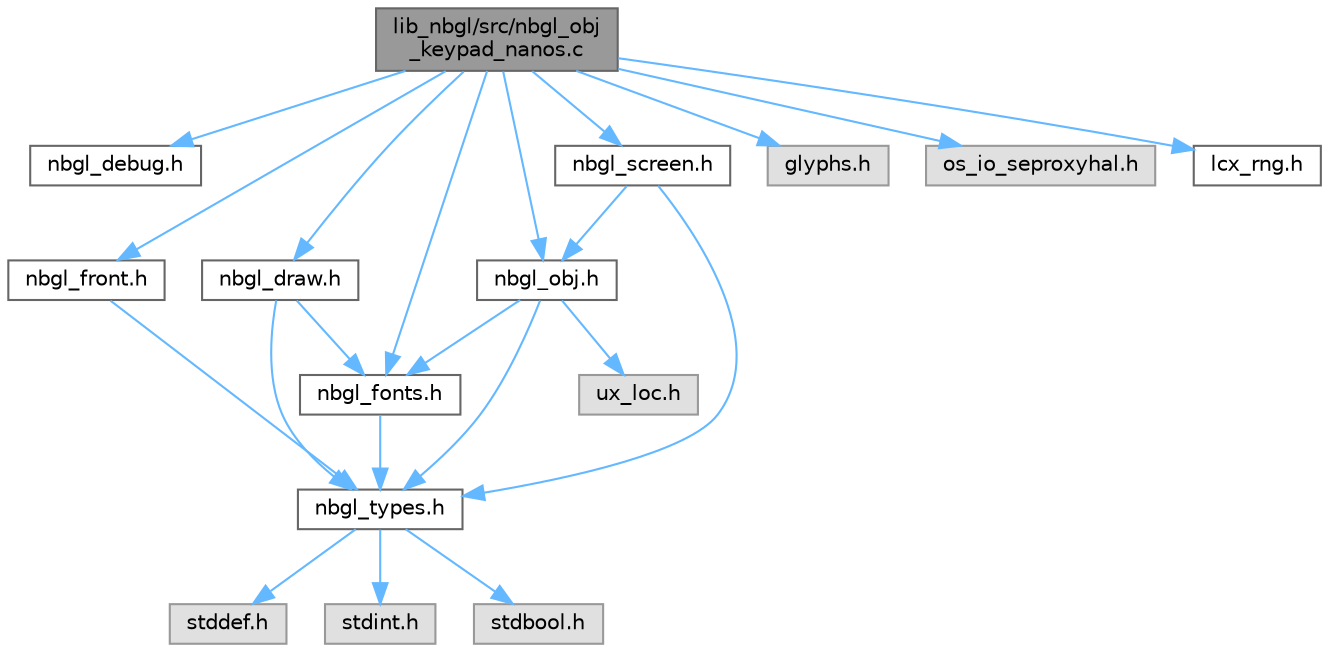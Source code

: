 digraph "lib_nbgl/src/nbgl_obj_keypad_nanos.c"
{
 // LATEX_PDF_SIZE
  bgcolor="transparent";
  edge [fontname=Helvetica,fontsize=10,labelfontname=Helvetica,labelfontsize=10];
  node [fontname=Helvetica,fontsize=10,shape=box,height=0.2,width=0.4];
  Node1 [label="lib_nbgl/src/nbgl_obj\l_keypad_nanos.c",height=0.2,width=0.4,color="gray40", fillcolor="grey60", style="filled", fontcolor="black",tooltip="The construction and key management of a keypad object for nanos."];
  Node1 -> Node2 [color="steelblue1",style="solid"];
  Node2 [label="nbgl_debug.h",height=0.2,width=0.4,color="grey40", fillcolor="white", style="filled",URL="$nbgl__debug_8h.html",tooltip="debug traces management"];
  Node1 -> Node3 [color="steelblue1",style="solid"];
  Node3 [label="nbgl_front.h",height=0.2,width=0.4,color="grey40", fillcolor="white", style="filled",URL="$nbgl__front_8h.html",tooltip="Font screen low-Level driver API, to draw elementary forms."];
  Node3 -> Node4 [color="steelblue1",style="solid"];
  Node4 [label="nbgl_types.h",height=0.2,width=0.4,color="grey40", fillcolor="white", style="filled",URL="$nbgl__types_8h.html",tooltip="common types for Graphical Library"];
  Node4 -> Node5 [color="steelblue1",style="solid"];
  Node5 [label="stddef.h",height=0.2,width=0.4,color="grey60", fillcolor="#E0E0E0", style="filled",tooltip=" "];
  Node4 -> Node6 [color="steelblue1",style="solid"];
  Node6 [label="stdint.h",height=0.2,width=0.4,color="grey60", fillcolor="#E0E0E0", style="filled",tooltip=" "];
  Node4 -> Node7 [color="steelblue1",style="solid"];
  Node7 [label="stdbool.h",height=0.2,width=0.4,color="grey60", fillcolor="#E0E0E0", style="filled",tooltip=" "];
  Node1 -> Node8 [color="steelblue1",style="solid"];
  Node8 [label="nbgl_draw.h",height=0.2,width=0.4,color="grey40", fillcolor="white", style="filled",URL="$nbgl__draw_8h.html",tooltip="Middle Level API of the new BOLOS Graphical Library."];
  Node8 -> Node4 [color="steelblue1",style="solid"];
  Node8 -> Node9 [color="steelblue1",style="solid"];
  Node9 [label="nbgl_fonts.h",height=0.2,width=0.4,color="grey40", fillcolor="white", style="filled",URL="$nbgl__fonts_8h.html",tooltip=" "];
  Node9 -> Node4 [color="steelblue1",style="solid"];
  Node1 -> Node10 [color="steelblue1",style="solid"];
  Node10 [label="nbgl_obj.h",height=0.2,width=0.4,color="grey40", fillcolor="white", style="filled",URL="$nbgl__obj_8h.html",tooltip="API to draw all basic graphic objects."];
  Node10 -> Node4 [color="steelblue1",style="solid"];
  Node10 -> Node9 [color="steelblue1",style="solid"];
  Node10 -> Node11 [color="steelblue1",style="solid"];
  Node11 [label="ux_loc.h",height=0.2,width=0.4,color="grey60", fillcolor="#E0E0E0", style="filled",tooltip=" "];
  Node1 -> Node9 [color="steelblue1",style="solid"];
  Node1 -> Node12 [color="steelblue1",style="solid"];
  Node12 [label="nbgl_screen.h",height=0.2,width=0.4,color="grey40", fillcolor="white", style="filled",URL="$nbgl__screen_8h.html",tooltip="API to manage screens."];
  Node12 -> Node4 [color="steelblue1",style="solid"];
  Node12 -> Node10 [color="steelblue1",style="solid"];
  Node1 -> Node13 [color="steelblue1",style="solid"];
  Node13 [label="glyphs.h",height=0.2,width=0.4,color="grey60", fillcolor="#E0E0E0", style="filled",tooltip=" "];
  Node1 -> Node14 [color="steelblue1",style="solid"];
  Node14 [label="os_io_seproxyhal.h",height=0.2,width=0.4,color="grey60", fillcolor="#E0E0E0", style="filled",tooltip=" "];
  Node1 -> Node15 [color="steelblue1",style="solid"];
  Node15 [label="lcx_rng.h",height=0.2,width=0.4,color="grey40", fillcolor="white", style="filled",URL="$lcx__rng_8h.html",tooltip="Random Number Generation."];
}
